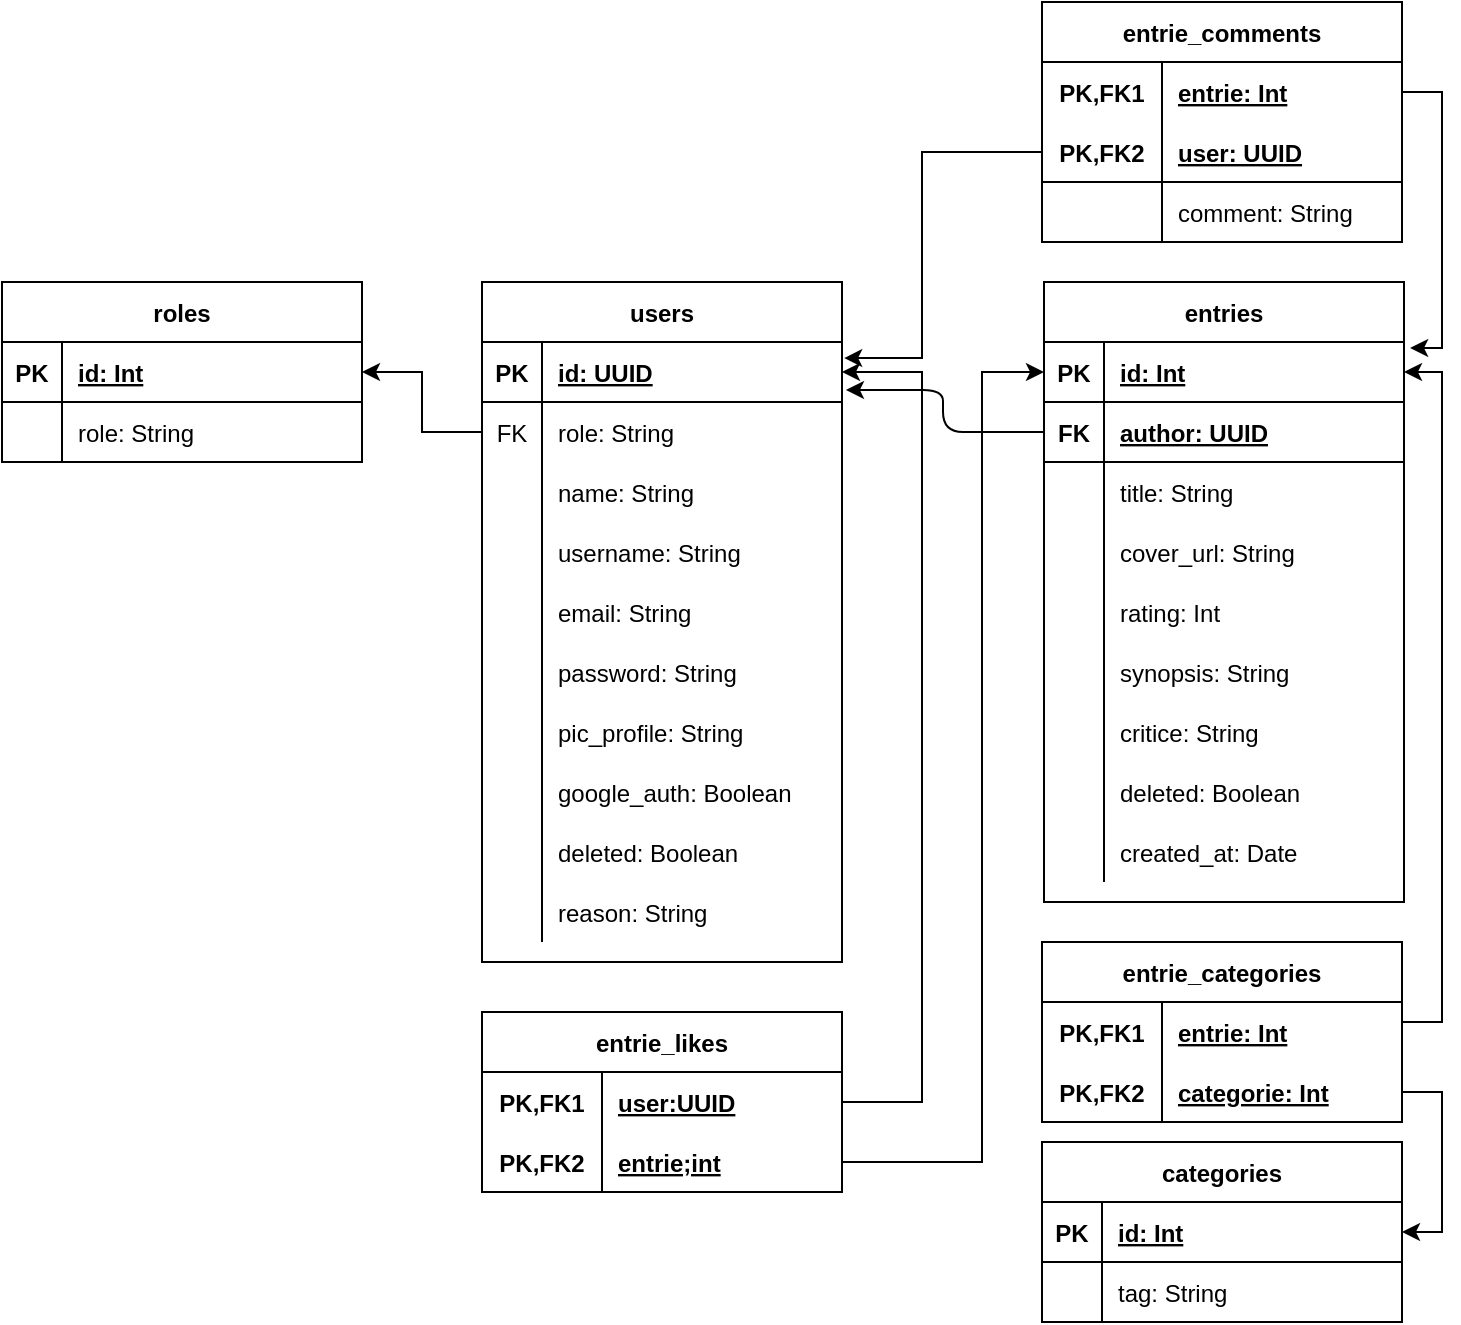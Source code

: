 <mxfile version="20.5.1" type="device"><diagram id="D3t43k543Is-8oT9SE2o" name="Página-1"><mxGraphModel dx="1422" dy="753" grid="1" gridSize="10" guides="1" tooltips="1" connect="1" arrows="1" fold="1" page="1" pageScale="1" pageWidth="827" pageHeight="1169" math="0" shadow="0"><root><mxCell id="0"/><mxCell id="1" parent="0"/><mxCell id="zgAYRXnUGAjNjBs1RFX--41" value="users" style="shape=table;startSize=30;container=1;collapsible=1;childLayout=tableLayout;fixedRows=1;rowLines=0;fontStyle=1;align=center;resizeLast=1;" parent="1" vertex="1"><mxGeometry x="240" y="220" width="180" height="340" as="geometry"><mxRectangle x="40" y="40" width="70" height="30" as="alternateBounds"/></mxGeometry></mxCell><mxCell id="zgAYRXnUGAjNjBs1RFX--42" value="" style="shape=tableRow;horizontal=0;startSize=0;swimlaneHead=0;swimlaneBody=0;fillColor=none;collapsible=0;dropTarget=0;points=[[0,0.5],[1,0.5]];portConstraint=eastwest;top=0;left=0;right=0;bottom=1;" parent="zgAYRXnUGAjNjBs1RFX--41" vertex="1"><mxGeometry y="30" width="180" height="30" as="geometry"/></mxCell><mxCell id="zgAYRXnUGAjNjBs1RFX--43" value="PK" style="shape=partialRectangle;connectable=0;fillColor=none;top=0;left=0;bottom=0;right=0;fontStyle=1;overflow=hidden;" parent="zgAYRXnUGAjNjBs1RFX--42" vertex="1"><mxGeometry width="30" height="30" as="geometry"><mxRectangle width="30" height="30" as="alternateBounds"/></mxGeometry></mxCell><mxCell id="zgAYRXnUGAjNjBs1RFX--44" value="id: UUID" style="shape=partialRectangle;connectable=0;fillColor=none;top=0;left=0;bottom=0;right=0;align=left;spacingLeft=6;fontStyle=5;overflow=hidden;" parent="zgAYRXnUGAjNjBs1RFX--42" vertex="1"><mxGeometry x="30" width="150" height="30" as="geometry"><mxRectangle width="150" height="30" as="alternateBounds"/></mxGeometry></mxCell><mxCell id="zgAYRXnUGAjNjBs1RFX--141" value="" style="shape=tableRow;horizontal=0;startSize=0;swimlaneHead=0;swimlaneBody=0;fillColor=none;collapsible=0;dropTarget=0;points=[[0,0.5],[1,0.5]];portConstraint=eastwest;top=0;left=0;right=0;bottom=0;" parent="zgAYRXnUGAjNjBs1RFX--41" vertex="1"><mxGeometry y="60" width="180" height="30" as="geometry"/></mxCell><mxCell id="zgAYRXnUGAjNjBs1RFX--142" value="FK" style="shape=partialRectangle;connectable=0;fillColor=none;top=0;left=0;bottom=0;right=0;fontStyle=0;overflow=hidden;" parent="zgAYRXnUGAjNjBs1RFX--141" vertex="1"><mxGeometry width="30" height="30" as="geometry"><mxRectangle width="30" height="30" as="alternateBounds"/></mxGeometry></mxCell><mxCell id="zgAYRXnUGAjNjBs1RFX--143" value="role: String" style="shape=partialRectangle;connectable=0;fillColor=none;top=0;left=0;bottom=0;right=0;align=left;spacingLeft=6;fontStyle=0;overflow=hidden;" parent="zgAYRXnUGAjNjBs1RFX--141" vertex="1"><mxGeometry x="30" width="150" height="30" as="geometry"><mxRectangle width="150" height="30" as="alternateBounds"/></mxGeometry></mxCell><mxCell id="zgAYRXnUGAjNjBs1RFX--45" value="" style="shape=tableRow;horizontal=0;startSize=0;swimlaneHead=0;swimlaneBody=0;fillColor=none;collapsible=0;dropTarget=0;points=[[0,0.5],[1,0.5]];portConstraint=eastwest;top=0;left=0;right=0;bottom=0;" parent="zgAYRXnUGAjNjBs1RFX--41" vertex="1"><mxGeometry y="90" width="180" height="30" as="geometry"/></mxCell><mxCell id="zgAYRXnUGAjNjBs1RFX--46" value="" style="shape=partialRectangle;connectable=0;fillColor=none;top=0;left=0;bottom=0;right=0;editable=1;overflow=hidden;" parent="zgAYRXnUGAjNjBs1RFX--45" vertex="1"><mxGeometry width="30" height="30" as="geometry"><mxRectangle width="30" height="30" as="alternateBounds"/></mxGeometry></mxCell><mxCell id="zgAYRXnUGAjNjBs1RFX--47" value="name: String" style="shape=partialRectangle;connectable=0;fillColor=none;top=0;left=0;bottom=0;right=0;align=left;spacingLeft=6;overflow=hidden;" parent="zgAYRXnUGAjNjBs1RFX--45" vertex="1"><mxGeometry x="30" width="150" height="30" as="geometry"><mxRectangle width="150" height="30" as="alternateBounds"/></mxGeometry></mxCell><mxCell id="zgAYRXnUGAjNjBs1RFX--62" value="" style="shape=tableRow;horizontal=0;startSize=0;swimlaneHead=0;swimlaneBody=0;fillColor=none;collapsible=0;dropTarget=0;points=[[0,0.5],[1,0.5]];portConstraint=eastwest;top=0;left=0;right=0;bottom=0;" parent="zgAYRXnUGAjNjBs1RFX--41" vertex="1"><mxGeometry y="120" width="180" height="30" as="geometry"/></mxCell><mxCell id="zgAYRXnUGAjNjBs1RFX--63" value="" style="shape=partialRectangle;connectable=0;fillColor=none;top=0;left=0;bottom=0;right=0;editable=1;overflow=hidden;" parent="zgAYRXnUGAjNjBs1RFX--62" vertex="1"><mxGeometry width="30" height="30" as="geometry"><mxRectangle width="30" height="30" as="alternateBounds"/></mxGeometry></mxCell><mxCell id="zgAYRXnUGAjNjBs1RFX--64" value="username: String" style="shape=partialRectangle;connectable=0;fillColor=none;top=0;left=0;bottom=0;right=0;align=left;spacingLeft=6;overflow=hidden;" parent="zgAYRXnUGAjNjBs1RFX--62" vertex="1"><mxGeometry x="30" width="150" height="30" as="geometry"><mxRectangle width="150" height="30" as="alternateBounds"/></mxGeometry></mxCell><mxCell id="zgAYRXnUGAjNjBs1RFX--48" value="" style="shape=tableRow;horizontal=0;startSize=0;swimlaneHead=0;swimlaneBody=0;fillColor=none;collapsible=0;dropTarget=0;points=[[0,0.5],[1,0.5]];portConstraint=eastwest;top=0;left=0;right=0;bottom=0;" parent="zgAYRXnUGAjNjBs1RFX--41" vertex="1"><mxGeometry y="150" width="180" height="30" as="geometry"/></mxCell><mxCell id="zgAYRXnUGAjNjBs1RFX--49" value="" style="shape=partialRectangle;connectable=0;fillColor=none;top=0;left=0;bottom=0;right=0;editable=1;overflow=hidden;" parent="zgAYRXnUGAjNjBs1RFX--48" vertex="1"><mxGeometry width="30" height="30" as="geometry"><mxRectangle width="30" height="30" as="alternateBounds"/></mxGeometry></mxCell><mxCell id="zgAYRXnUGAjNjBs1RFX--50" value="email: String" style="shape=partialRectangle;connectable=0;fillColor=none;top=0;left=0;bottom=0;right=0;align=left;spacingLeft=6;overflow=hidden;" parent="zgAYRXnUGAjNjBs1RFX--48" vertex="1"><mxGeometry x="30" width="150" height="30" as="geometry"><mxRectangle width="150" height="30" as="alternateBounds"/></mxGeometry></mxCell><mxCell id="zgAYRXnUGAjNjBs1RFX--51" value="" style="shape=tableRow;horizontal=0;startSize=0;swimlaneHead=0;swimlaneBody=0;fillColor=none;collapsible=0;dropTarget=0;points=[[0,0.5],[1,0.5]];portConstraint=eastwest;top=0;left=0;right=0;bottom=0;" parent="zgAYRXnUGAjNjBs1RFX--41" vertex="1"><mxGeometry y="180" width="180" height="30" as="geometry"/></mxCell><mxCell id="zgAYRXnUGAjNjBs1RFX--52" value="" style="shape=partialRectangle;connectable=0;fillColor=none;top=0;left=0;bottom=0;right=0;editable=1;overflow=hidden;" parent="zgAYRXnUGAjNjBs1RFX--51" vertex="1"><mxGeometry width="30" height="30" as="geometry"><mxRectangle width="30" height="30" as="alternateBounds"/></mxGeometry></mxCell><mxCell id="zgAYRXnUGAjNjBs1RFX--53" value="password: String" style="shape=partialRectangle;connectable=0;fillColor=none;top=0;left=0;bottom=0;right=0;align=left;spacingLeft=6;overflow=hidden;" parent="zgAYRXnUGAjNjBs1RFX--51" vertex="1"><mxGeometry x="30" width="150" height="30" as="geometry"><mxRectangle width="150" height="30" as="alternateBounds"/></mxGeometry></mxCell><mxCell id="zgAYRXnUGAjNjBs1RFX--152" value="" style="shape=tableRow;horizontal=0;startSize=0;swimlaneHead=0;swimlaneBody=0;fillColor=none;collapsible=0;dropTarget=0;points=[[0,0.5],[1,0.5]];portConstraint=eastwest;top=0;left=0;right=0;bottom=0;" parent="zgAYRXnUGAjNjBs1RFX--41" vertex="1"><mxGeometry y="210" width="180" height="30" as="geometry"/></mxCell><mxCell id="zgAYRXnUGAjNjBs1RFX--153" value="" style="shape=partialRectangle;connectable=0;fillColor=none;top=0;left=0;bottom=0;right=0;editable=1;overflow=hidden;" parent="zgAYRXnUGAjNjBs1RFX--152" vertex="1"><mxGeometry width="30" height="30" as="geometry"><mxRectangle width="30" height="30" as="alternateBounds"/></mxGeometry></mxCell><mxCell id="zgAYRXnUGAjNjBs1RFX--154" value="pic_profile: String" style="shape=partialRectangle;connectable=0;fillColor=none;top=0;left=0;bottom=0;right=0;align=left;spacingLeft=6;overflow=hidden;" parent="zgAYRXnUGAjNjBs1RFX--152" vertex="1"><mxGeometry x="30" width="150" height="30" as="geometry"><mxRectangle width="150" height="30" as="alternateBounds"/></mxGeometry></mxCell><mxCell id="zgAYRXnUGAjNjBs1RFX--55" value="" style="shape=tableRow;horizontal=0;startSize=0;swimlaneHead=0;swimlaneBody=0;fillColor=none;collapsible=0;dropTarget=0;points=[[0,0.5],[1,0.5]];portConstraint=eastwest;top=0;left=0;right=0;bottom=0;" parent="zgAYRXnUGAjNjBs1RFX--41" vertex="1"><mxGeometry y="240" width="180" height="30" as="geometry"/></mxCell><mxCell id="zgAYRXnUGAjNjBs1RFX--56" value="" style="shape=partialRectangle;connectable=0;fillColor=none;top=0;left=0;bottom=0;right=0;editable=1;overflow=hidden;" parent="zgAYRXnUGAjNjBs1RFX--55" vertex="1"><mxGeometry width="30" height="30" as="geometry"><mxRectangle width="30" height="30" as="alternateBounds"/></mxGeometry></mxCell><mxCell id="zgAYRXnUGAjNjBs1RFX--57" value="google_auth: Boolean" style="shape=partialRectangle;connectable=0;fillColor=none;top=0;left=0;bottom=0;right=0;align=left;spacingLeft=6;overflow=hidden;" parent="zgAYRXnUGAjNjBs1RFX--55" vertex="1"><mxGeometry x="30" width="150" height="30" as="geometry"><mxRectangle width="150" height="30" as="alternateBounds"/></mxGeometry></mxCell><mxCell id="zgAYRXnUGAjNjBs1RFX--65" value="" style="shape=tableRow;horizontal=0;startSize=0;swimlaneHead=0;swimlaneBody=0;fillColor=none;collapsible=0;dropTarget=0;points=[[0,0.5],[1,0.5]];portConstraint=eastwest;top=0;left=0;right=0;bottom=0;" parent="zgAYRXnUGAjNjBs1RFX--41" vertex="1"><mxGeometry y="270" width="180" height="30" as="geometry"/></mxCell><mxCell id="zgAYRXnUGAjNjBs1RFX--66" value="" style="shape=partialRectangle;connectable=0;fillColor=none;top=0;left=0;bottom=0;right=0;editable=1;overflow=hidden;" parent="zgAYRXnUGAjNjBs1RFX--65" vertex="1"><mxGeometry width="30" height="30" as="geometry"><mxRectangle width="30" height="30" as="alternateBounds"/></mxGeometry></mxCell><mxCell id="zgAYRXnUGAjNjBs1RFX--67" value="deleted: Boolean" style="shape=partialRectangle;connectable=0;fillColor=none;top=0;left=0;bottom=0;right=0;align=left;spacingLeft=6;overflow=hidden;" parent="zgAYRXnUGAjNjBs1RFX--65" vertex="1"><mxGeometry x="30" width="150" height="30" as="geometry"><mxRectangle width="150" height="30" as="alternateBounds"/></mxGeometry></mxCell><mxCell id="dzVSEWjLz3jbLNus44-A-49" value="" style="shape=tableRow;horizontal=0;startSize=0;swimlaneHead=0;swimlaneBody=0;fillColor=none;collapsible=0;dropTarget=0;points=[[0,0.5],[1,0.5]];portConstraint=eastwest;top=0;left=0;right=0;bottom=0;" vertex="1" parent="zgAYRXnUGAjNjBs1RFX--41"><mxGeometry y="300" width="180" height="30" as="geometry"/></mxCell><mxCell id="dzVSEWjLz3jbLNus44-A-50" value="" style="shape=partialRectangle;connectable=0;fillColor=none;top=0;left=0;bottom=0;right=0;editable=1;overflow=hidden;" vertex="1" parent="dzVSEWjLz3jbLNus44-A-49"><mxGeometry width="30" height="30" as="geometry"><mxRectangle width="30" height="30" as="alternateBounds"/></mxGeometry></mxCell><mxCell id="dzVSEWjLz3jbLNus44-A-51" value="reason: String" style="shape=partialRectangle;connectable=0;fillColor=none;top=0;left=0;bottom=0;right=0;align=left;spacingLeft=6;overflow=hidden;" vertex="1" parent="dzVSEWjLz3jbLNus44-A-49"><mxGeometry x="30" width="150" height="30" as="geometry"><mxRectangle width="150" height="30" as="alternateBounds"/></mxGeometry></mxCell><mxCell id="zgAYRXnUGAjNjBs1RFX--68" value="categories" style="shape=table;startSize=30;container=1;collapsible=1;childLayout=tableLayout;fixedRows=1;rowLines=0;fontStyle=1;align=center;resizeLast=1;" parent="1" vertex="1"><mxGeometry x="520" y="650" width="180" height="90" as="geometry"><mxRectangle x="40" y="40" width="70" height="30" as="alternateBounds"/></mxGeometry></mxCell><mxCell id="zgAYRXnUGAjNjBs1RFX--69" value="" style="shape=tableRow;horizontal=0;startSize=0;swimlaneHead=0;swimlaneBody=0;fillColor=none;collapsible=0;dropTarget=0;points=[[0,0.5],[1,0.5]];portConstraint=eastwest;top=0;left=0;right=0;bottom=1;" parent="zgAYRXnUGAjNjBs1RFX--68" vertex="1"><mxGeometry y="30" width="180" height="30" as="geometry"/></mxCell><mxCell id="zgAYRXnUGAjNjBs1RFX--70" value="PK" style="shape=partialRectangle;connectable=0;fillColor=none;top=0;left=0;bottom=0;right=0;fontStyle=1;overflow=hidden;" parent="zgAYRXnUGAjNjBs1RFX--69" vertex="1"><mxGeometry width="30" height="30" as="geometry"><mxRectangle width="30" height="30" as="alternateBounds"/></mxGeometry></mxCell><mxCell id="zgAYRXnUGAjNjBs1RFX--71" value="id: Int" style="shape=partialRectangle;connectable=0;fillColor=none;top=0;left=0;bottom=0;right=0;align=left;spacingLeft=6;fontStyle=5;overflow=hidden;" parent="zgAYRXnUGAjNjBs1RFX--69" vertex="1"><mxGeometry x="30" width="150" height="30" as="geometry"><mxRectangle width="150" height="30" as="alternateBounds"/></mxGeometry></mxCell><mxCell id="zgAYRXnUGAjNjBs1RFX--72" value="" style="shape=tableRow;horizontal=0;startSize=0;swimlaneHead=0;swimlaneBody=0;fillColor=none;collapsible=0;dropTarget=0;points=[[0,0.5],[1,0.5]];portConstraint=eastwest;top=0;left=0;right=0;bottom=0;" parent="zgAYRXnUGAjNjBs1RFX--68" vertex="1"><mxGeometry y="60" width="180" height="30" as="geometry"/></mxCell><mxCell id="zgAYRXnUGAjNjBs1RFX--73" value="" style="shape=partialRectangle;connectable=0;fillColor=none;top=0;left=0;bottom=0;right=0;editable=1;overflow=hidden;" parent="zgAYRXnUGAjNjBs1RFX--72" vertex="1"><mxGeometry width="30" height="30" as="geometry"><mxRectangle width="30" height="30" as="alternateBounds"/></mxGeometry></mxCell><mxCell id="zgAYRXnUGAjNjBs1RFX--74" value="tag: String" style="shape=partialRectangle;connectable=0;fillColor=none;top=0;left=0;bottom=0;right=0;align=left;spacingLeft=6;overflow=hidden;" parent="zgAYRXnUGAjNjBs1RFX--72" vertex="1"><mxGeometry x="30" width="150" height="30" as="geometry"><mxRectangle width="150" height="30" as="alternateBounds"/></mxGeometry></mxCell><mxCell id="zgAYRXnUGAjNjBs1RFX--93" value="roles" style="shape=table;startSize=30;container=1;collapsible=1;childLayout=tableLayout;fixedRows=1;rowLines=0;fontStyle=1;align=center;resizeLast=1;" parent="1" vertex="1"><mxGeometry y="220" width="180" height="90" as="geometry"><mxRectangle x="40" y="40" width="70" height="30" as="alternateBounds"/></mxGeometry></mxCell><mxCell id="zgAYRXnUGAjNjBs1RFX--94" value="" style="shape=tableRow;horizontal=0;startSize=0;swimlaneHead=0;swimlaneBody=0;fillColor=none;collapsible=0;dropTarget=0;points=[[0,0.5],[1,0.5]];portConstraint=eastwest;top=0;left=0;right=0;bottom=1;" parent="zgAYRXnUGAjNjBs1RFX--93" vertex="1"><mxGeometry y="30" width="180" height="30" as="geometry"/></mxCell><mxCell id="zgAYRXnUGAjNjBs1RFX--95" value="PK" style="shape=partialRectangle;connectable=0;fillColor=none;top=0;left=0;bottom=0;right=0;fontStyle=1;overflow=hidden;" parent="zgAYRXnUGAjNjBs1RFX--94" vertex="1"><mxGeometry width="30" height="30" as="geometry"><mxRectangle width="30" height="30" as="alternateBounds"/></mxGeometry></mxCell><mxCell id="zgAYRXnUGAjNjBs1RFX--96" value="id: Int" style="shape=partialRectangle;connectable=0;fillColor=none;top=0;left=0;bottom=0;right=0;align=left;spacingLeft=6;fontStyle=5;overflow=hidden;" parent="zgAYRXnUGAjNjBs1RFX--94" vertex="1"><mxGeometry x="30" width="150" height="30" as="geometry"><mxRectangle width="150" height="30" as="alternateBounds"/></mxGeometry></mxCell><mxCell id="zgAYRXnUGAjNjBs1RFX--97" value="" style="shape=tableRow;horizontal=0;startSize=0;swimlaneHead=0;swimlaneBody=0;fillColor=none;collapsible=0;dropTarget=0;points=[[0,0.5],[1,0.5]];portConstraint=eastwest;top=0;left=0;right=0;bottom=0;" parent="zgAYRXnUGAjNjBs1RFX--93" vertex="1"><mxGeometry y="60" width="180" height="30" as="geometry"/></mxCell><mxCell id="zgAYRXnUGAjNjBs1RFX--98" value="" style="shape=partialRectangle;connectable=0;fillColor=none;top=0;left=0;bottom=0;right=0;editable=1;overflow=hidden;" parent="zgAYRXnUGAjNjBs1RFX--97" vertex="1"><mxGeometry width="30" height="30" as="geometry"><mxRectangle width="30" height="30" as="alternateBounds"/></mxGeometry></mxCell><mxCell id="zgAYRXnUGAjNjBs1RFX--99" value="role: String" style="shape=partialRectangle;connectable=0;fillColor=none;top=0;left=0;bottom=0;right=0;align=left;spacingLeft=6;overflow=hidden;" parent="zgAYRXnUGAjNjBs1RFX--97" vertex="1"><mxGeometry x="30" width="150" height="30" as="geometry"><mxRectangle width="150" height="30" as="alternateBounds"/></mxGeometry></mxCell><mxCell id="zgAYRXnUGAjNjBs1RFX--100" value="entries" style="shape=table;startSize=30;container=1;collapsible=1;childLayout=tableLayout;fixedRows=1;rowLines=0;fontStyle=1;align=center;resizeLast=1;" parent="1" vertex="1"><mxGeometry x="521" y="220" width="180" height="310" as="geometry"><mxRectangle x="40" y="40" width="70" height="30" as="alternateBounds"/></mxGeometry></mxCell><mxCell id="zgAYRXnUGAjNjBs1RFX--101" value="" style="shape=tableRow;horizontal=0;startSize=0;swimlaneHead=0;swimlaneBody=0;fillColor=none;collapsible=0;dropTarget=0;points=[[0,0.5],[1,0.5]];portConstraint=eastwest;top=0;left=0;right=0;bottom=1;" parent="zgAYRXnUGAjNjBs1RFX--100" vertex="1"><mxGeometry y="30" width="180" height="30" as="geometry"/></mxCell><mxCell id="zgAYRXnUGAjNjBs1RFX--102" value="PK" style="shape=partialRectangle;connectable=0;fillColor=none;top=0;left=0;bottom=0;right=0;fontStyle=1;overflow=hidden;" parent="zgAYRXnUGAjNjBs1RFX--101" vertex="1"><mxGeometry width="30" height="30" as="geometry"><mxRectangle width="30" height="30" as="alternateBounds"/></mxGeometry></mxCell><mxCell id="zgAYRXnUGAjNjBs1RFX--103" value="id: Int" style="shape=partialRectangle;connectable=0;fillColor=none;top=0;left=0;bottom=0;right=0;align=left;spacingLeft=6;fontStyle=5;overflow=hidden;" parent="zgAYRXnUGAjNjBs1RFX--101" vertex="1"><mxGeometry x="30" width="150" height="30" as="geometry"><mxRectangle width="150" height="30" as="alternateBounds"/></mxGeometry></mxCell><mxCell id="zgAYRXnUGAjNjBs1RFX--138" value="" style="shape=tableRow;horizontal=0;startSize=0;swimlaneHead=0;swimlaneBody=0;fillColor=none;collapsible=0;dropTarget=0;points=[[0,0.5],[1,0.5]];portConstraint=eastwest;top=0;left=0;right=0;bottom=1;" parent="zgAYRXnUGAjNjBs1RFX--100" vertex="1"><mxGeometry y="60" width="180" height="30" as="geometry"/></mxCell><mxCell id="zgAYRXnUGAjNjBs1RFX--139" value="FK" style="shape=partialRectangle;connectable=0;fillColor=none;top=0;left=0;bottom=0;right=0;fontStyle=1;overflow=hidden;" parent="zgAYRXnUGAjNjBs1RFX--138" vertex="1"><mxGeometry width="30" height="30" as="geometry"><mxRectangle width="30" height="30" as="alternateBounds"/></mxGeometry></mxCell><mxCell id="zgAYRXnUGAjNjBs1RFX--140" value="author: UUID" style="shape=partialRectangle;connectable=0;fillColor=none;top=0;left=0;bottom=0;right=0;align=left;spacingLeft=6;fontStyle=5;overflow=hidden;" parent="zgAYRXnUGAjNjBs1RFX--138" vertex="1"><mxGeometry x="30" width="150" height="30" as="geometry"><mxRectangle width="150" height="30" as="alternateBounds"/></mxGeometry></mxCell><mxCell id="zgAYRXnUGAjNjBs1RFX--104" value="" style="shape=tableRow;horizontal=0;startSize=0;swimlaneHead=0;swimlaneBody=0;fillColor=none;collapsible=0;dropTarget=0;points=[[0,0.5],[1,0.5]];portConstraint=eastwest;top=0;left=0;right=0;bottom=0;" parent="zgAYRXnUGAjNjBs1RFX--100" vertex="1"><mxGeometry y="90" width="180" height="30" as="geometry"/></mxCell><mxCell id="zgAYRXnUGAjNjBs1RFX--105" value="" style="shape=partialRectangle;connectable=0;fillColor=none;top=0;left=0;bottom=0;right=0;editable=1;overflow=hidden;" parent="zgAYRXnUGAjNjBs1RFX--104" vertex="1"><mxGeometry width="30" height="30" as="geometry"><mxRectangle width="30" height="30" as="alternateBounds"/></mxGeometry></mxCell><mxCell id="zgAYRXnUGAjNjBs1RFX--106" value="title: String" style="shape=partialRectangle;connectable=0;fillColor=none;top=0;left=0;bottom=0;right=0;align=left;spacingLeft=6;overflow=hidden;" parent="zgAYRXnUGAjNjBs1RFX--104" vertex="1"><mxGeometry x="30" width="150" height="30" as="geometry"><mxRectangle width="150" height="30" as="alternateBounds"/></mxGeometry></mxCell><mxCell id="zgAYRXnUGAjNjBs1RFX--107" value="" style="shape=tableRow;horizontal=0;startSize=0;swimlaneHead=0;swimlaneBody=0;fillColor=none;collapsible=0;dropTarget=0;points=[[0,0.5],[1,0.5]];portConstraint=eastwest;top=0;left=0;right=0;bottom=0;" parent="zgAYRXnUGAjNjBs1RFX--100" vertex="1"><mxGeometry y="120" width="180" height="30" as="geometry"/></mxCell><mxCell id="zgAYRXnUGAjNjBs1RFX--108" value="" style="shape=partialRectangle;connectable=0;fillColor=none;top=0;left=0;bottom=0;right=0;editable=1;overflow=hidden;" parent="zgAYRXnUGAjNjBs1RFX--107" vertex="1"><mxGeometry width="30" height="30" as="geometry"><mxRectangle width="30" height="30" as="alternateBounds"/></mxGeometry></mxCell><mxCell id="zgAYRXnUGAjNjBs1RFX--109" value="cover_url: String" style="shape=partialRectangle;connectable=0;fillColor=none;top=0;left=0;bottom=0;right=0;align=left;spacingLeft=6;overflow=hidden;" parent="zgAYRXnUGAjNjBs1RFX--107" vertex="1"><mxGeometry x="30" width="150" height="30" as="geometry"><mxRectangle width="150" height="30" as="alternateBounds"/></mxGeometry></mxCell><mxCell id="zgAYRXnUGAjNjBs1RFX--110" value="" style="shape=tableRow;horizontal=0;startSize=0;swimlaneHead=0;swimlaneBody=0;fillColor=none;collapsible=0;dropTarget=0;points=[[0,0.5],[1,0.5]];portConstraint=eastwest;top=0;left=0;right=0;bottom=0;" parent="zgAYRXnUGAjNjBs1RFX--100" vertex="1"><mxGeometry y="150" width="180" height="30" as="geometry"/></mxCell><mxCell id="zgAYRXnUGAjNjBs1RFX--111" value="" style="shape=partialRectangle;connectable=0;fillColor=none;top=0;left=0;bottom=0;right=0;editable=1;overflow=hidden;" parent="zgAYRXnUGAjNjBs1RFX--110" vertex="1"><mxGeometry width="30" height="30" as="geometry"><mxRectangle width="30" height="30" as="alternateBounds"/></mxGeometry></mxCell><mxCell id="zgAYRXnUGAjNjBs1RFX--112" value="rating: Int" style="shape=partialRectangle;connectable=0;fillColor=none;top=0;left=0;bottom=0;right=0;align=left;spacingLeft=6;overflow=hidden;" parent="zgAYRXnUGAjNjBs1RFX--110" vertex="1"><mxGeometry x="30" width="150" height="30" as="geometry"><mxRectangle width="150" height="30" as="alternateBounds"/></mxGeometry></mxCell><mxCell id="zgAYRXnUGAjNjBs1RFX--113" value="" style="shape=tableRow;horizontal=0;startSize=0;swimlaneHead=0;swimlaneBody=0;fillColor=none;collapsible=0;dropTarget=0;points=[[0,0.5],[1,0.5]];portConstraint=eastwest;top=0;left=0;right=0;bottom=0;" parent="zgAYRXnUGAjNjBs1RFX--100" vertex="1"><mxGeometry y="180" width="180" height="30" as="geometry"/></mxCell><mxCell id="zgAYRXnUGAjNjBs1RFX--114" value="" style="shape=partialRectangle;connectable=0;fillColor=none;top=0;left=0;bottom=0;right=0;editable=1;overflow=hidden;" parent="zgAYRXnUGAjNjBs1RFX--113" vertex="1"><mxGeometry width="30" height="30" as="geometry"><mxRectangle width="30" height="30" as="alternateBounds"/></mxGeometry></mxCell><mxCell id="zgAYRXnUGAjNjBs1RFX--115" value="synopsis: String" style="shape=partialRectangle;connectable=0;fillColor=none;top=0;left=0;bottom=0;right=0;align=left;spacingLeft=6;overflow=hidden;" parent="zgAYRXnUGAjNjBs1RFX--113" vertex="1"><mxGeometry x="30" width="150" height="30" as="geometry"><mxRectangle width="150" height="30" as="alternateBounds"/></mxGeometry></mxCell><mxCell id="zgAYRXnUGAjNjBs1RFX--116" value="" style="shape=tableRow;horizontal=0;startSize=0;swimlaneHead=0;swimlaneBody=0;fillColor=none;collapsible=0;dropTarget=0;points=[[0,0.5],[1,0.5]];portConstraint=eastwest;top=0;left=0;right=0;bottom=0;" parent="zgAYRXnUGAjNjBs1RFX--100" vertex="1"><mxGeometry y="210" width="180" height="30" as="geometry"/></mxCell><mxCell id="zgAYRXnUGAjNjBs1RFX--117" value="" style="shape=partialRectangle;connectable=0;fillColor=none;top=0;left=0;bottom=0;right=0;editable=1;overflow=hidden;" parent="zgAYRXnUGAjNjBs1RFX--116" vertex="1"><mxGeometry width="30" height="30" as="geometry"><mxRectangle width="30" height="30" as="alternateBounds"/></mxGeometry></mxCell><mxCell id="zgAYRXnUGAjNjBs1RFX--118" value="critice: String" style="shape=partialRectangle;connectable=0;fillColor=none;top=0;left=0;bottom=0;right=0;align=left;spacingLeft=6;overflow=hidden;" parent="zgAYRXnUGAjNjBs1RFX--116" vertex="1"><mxGeometry x="30" width="150" height="30" as="geometry"><mxRectangle width="150" height="30" as="alternateBounds"/></mxGeometry></mxCell><mxCell id="zgAYRXnUGAjNjBs1RFX--122" value="" style="shape=tableRow;horizontal=0;startSize=0;swimlaneHead=0;swimlaneBody=0;fillColor=none;collapsible=0;dropTarget=0;points=[[0,0.5],[1,0.5]];portConstraint=eastwest;top=0;left=0;right=0;bottom=0;" parent="zgAYRXnUGAjNjBs1RFX--100" vertex="1"><mxGeometry y="240" width="180" height="30" as="geometry"/></mxCell><mxCell id="zgAYRXnUGAjNjBs1RFX--123" value="" style="shape=partialRectangle;connectable=0;fillColor=none;top=0;left=0;bottom=0;right=0;editable=1;overflow=hidden;" parent="zgAYRXnUGAjNjBs1RFX--122" vertex="1"><mxGeometry width="30" height="30" as="geometry"><mxRectangle width="30" height="30" as="alternateBounds"/></mxGeometry></mxCell><mxCell id="zgAYRXnUGAjNjBs1RFX--124" value="deleted: Boolean" style="shape=partialRectangle;connectable=0;fillColor=none;top=0;left=0;bottom=0;right=0;align=left;spacingLeft=6;overflow=hidden;" parent="zgAYRXnUGAjNjBs1RFX--122" vertex="1"><mxGeometry x="30" width="150" height="30" as="geometry"><mxRectangle width="150" height="30" as="alternateBounds"/></mxGeometry></mxCell><mxCell id="dzVSEWjLz3jbLNus44-A-18" value="" style="shape=tableRow;horizontal=0;startSize=0;swimlaneHead=0;swimlaneBody=0;fillColor=none;collapsible=0;dropTarget=0;points=[[0,0.5],[1,0.5]];portConstraint=eastwest;top=0;left=0;right=0;bottom=0;" vertex="1" parent="zgAYRXnUGAjNjBs1RFX--100"><mxGeometry y="270" width="180" height="30" as="geometry"/></mxCell><mxCell id="dzVSEWjLz3jbLNus44-A-19" value="" style="shape=partialRectangle;connectable=0;fillColor=none;top=0;left=0;bottom=0;right=0;editable=1;overflow=hidden;" vertex="1" parent="dzVSEWjLz3jbLNus44-A-18"><mxGeometry width="30" height="30" as="geometry"><mxRectangle width="30" height="30" as="alternateBounds"/></mxGeometry></mxCell><mxCell id="dzVSEWjLz3jbLNus44-A-20" value="created_at: Date" style="shape=partialRectangle;connectable=0;fillColor=none;top=0;left=0;bottom=0;right=0;align=left;spacingLeft=6;overflow=hidden;" vertex="1" parent="dzVSEWjLz3jbLNus44-A-18"><mxGeometry x="30" width="150" height="30" as="geometry"><mxRectangle width="150" height="30" as="alternateBounds"/></mxGeometry></mxCell><mxCell id="zgAYRXnUGAjNjBs1RFX--125" value="entrie_categories" style="shape=table;startSize=30;container=1;collapsible=1;childLayout=tableLayout;fixedRows=1;rowLines=0;fontStyle=1;align=center;resizeLast=1;" parent="1" vertex="1"><mxGeometry x="520" y="550" width="180" height="90" as="geometry"/></mxCell><mxCell id="zgAYRXnUGAjNjBs1RFX--126" value="" style="shape=tableRow;horizontal=0;startSize=0;swimlaneHead=0;swimlaneBody=0;fillColor=none;collapsible=0;dropTarget=0;points=[[0,0.5],[1,0.5]];portConstraint=eastwest;top=0;left=0;right=0;bottom=0;" parent="zgAYRXnUGAjNjBs1RFX--125" vertex="1"><mxGeometry y="30" width="180" height="30" as="geometry"/></mxCell><mxCell id="zgAYRXnUGAjNjBs1RFX--127" value="PK,FK1" style="shape=partialRectangle;connectable=0;fillColor=none;top=0;left=0;bottom=0;right=0;fontStyle=1;overflow=hidden;" parent="zgAYRXnUGAjNjBs1RFX--126" vertex="1"><mxGeometry width="60" height="30" as="geometry"><mxRectangle width="60" height="30" as="alternateBounds"/></mxGeometry></mxCell><mxCell id="zgAYRXnUGAjNjBs1RFX--128" value="entrie: Int" style="shape=partialRectangle;connectable=0;fillColor=none;top=0;left=0;bottom=0;right=0;align=left;spacingLeft=6;fontStyle=5;overflow=hidden;" parent="zgAYRXnUGAjNjBs1RFX--126" vertex="1"><mxGeometry x="60" width="120" height="30" as="geometry"><mxRectangle width="120" height="30" as="alternateBounds"/></mxGeometry></mxCell><mxCell id="zgAYRXnUGAjNjBs1RFX--129" value="" style="shape=tableRow;horizontal=0;startSize=0;swimlaneHead=0;swimlaneBody=0;fillColor=none;collapsible=0;dropTarget=0;points=[[0,0.5],[1,0.5]];portConstraint=eastwest;top=0;left=0;right=0;bottom=1;" parent="zgAYRXnUGAjNjBs1RFX--125" vertex="1"><mxGeometry y="60" width="180" height="30" as="geometry"/></mxCell><mxCell id="zgAYRXnUGAjNjBs1RFX--130" value="PK,FK2" style="shape=partialRectangle;connectable=0;fillColor=none;top=0;left=0;bottom=0;right=0;fontStyle=1;overflow=hidden;" parent="zgAYRXnUGAjNjBs1RFX--129" vertex="1"><mxGeometry width="60" height="30" as="geometry"><mxRectangle width="60" height="30" as="alternateBounds"/></mxGeometry></mxCell><mxCell id="zgAYRXnUGAjNjBs1RFX--131" value="categorie: Int" style="shape=partialRectangle;connectable=0;fillColor=none;top=0;left=0;bottom=0;right=0;align=left;spacingLeft=6;fontStyle=5;overflow=hidden;" parent="zgAYRXnUGAjNjBs1RFX--129" vertex="1"><mxGeometry x="60" width="120" height="30" as="geometry"><mxRectangle width="120" height="30" as="alternateBounds"/></mxGeometry></mxCell><mxCell id="zgAYRXnUGAjNjBs1RFX--145" style="edgeStyle=orthogonalEdgeStyle;rounded=0;orthogonalLoop=1;jettySize=auto;html=1;entryX=1;entryY=0.5;entryDx=0;entryDy=0;" parent="1" source="zgAYRXnUGAjNjBs1RFX--141" target="zgAYRXnUGAjNjBs1RFX--94" edge="1"><mxGeometry relative="1" as="geometry"/></mxCell><mxCell id="dzVSEWjLz3jbLNus44-A-1" value="entrie_comments" style="shape=table;startSize=30;container=1;collapsible=1;childLayout=tableLayout;fixedRows=1;rowLines=0;fontStyle=1;align=center;resizeLast=1;" vertex="1" parent="1"><mxGeometry x="520" y="80" width="180" height="120" as="geometry"/></mxCell><mxCell id="dzVSEWjLz3jbLNus44-A-2" value="" style="shape=tableRow;horizontal=0;startSize=0;swimlaneHead=0;swimlaneBody=0;fillColor=none;collapsible=0;dropTarget=0;points=[[0,0.5],[1,0.5]];portConstraint=eastwest;top=0;left=0;right=0;bottom=0;" vertex="1" parent="dzVSEWjLz3jbLNus44-A-1"><mxGeometry y="30" width="180" height="30" as="geometry"/></mxCell><mxCell id="dzVSEWjLz3jbLNus44-A-3" value="PK,FK1" style="shape=partialRectangle;connectable=0;fillColor=none;top=0;left=0;bottom=0;right=0;fontStyle=1;overflow=hidden;" vertex="1" parent="dzVSEWjLz3jbLNus44-A-2"><mxGeometry width="60" height="30" as="geometry"><mxRectangle width="60" height="30" as="alternateBounds"/></mxGeometry></mxCell><mxCell id="dzVSEWjLz3jbLNus44-A-4" value="entrie: Int" style="shape=partialRectangle;connectable=0;fillColor=none;top=0;left=0;bottom=0;right=0;align=left;spacingLeft=6;fontStyle=5;overflow=hidden;" vertex="1" parent="dzVSEWjLz3jbLNus44-A-2"><mxGeometry x="60" width="120" height="30" as="geometry"><mxRectangle width="120" height="30" as="alternateBounds"/></mxGeometry></mxCell><mxCell id="dzVSEWjLz3jbLNus44-A-5" value="" style="shape=tableRow;horizontal=0;startSize=0;swimlaneHead=0;swimlaneBody=0;fillColor=none;collapsible=0;dropTarget=0;points=[[0,0.5],[1,0.5]];portConstraint=eastwest;top=0;left=0;right=0;bottom=1;" vertex="1" parent="dzVSEWjLz3jbLNus44-A-1"><mxGeometry y="60" width="180" height="30" as="geometry"/></mxCell><mxCell id="dzVSEWjLz3jbLNus44-A-6" value="PK,FK2" style="shape=partialRectangle;connectable=0;fillColor=none;top=0;left=0;bottom=0;right=0;fontStyle=1;overflow=hidden;" vertex="1" parent="dzVSEWjLz3jbLNus44-A-5"><mxGeometry width="60" height="30" as="geometry"><mxRectangle width="60" height="30" as="alternateBounds"/></mxGeometry></mxCell><mxCell id="dzVSEWjLz3jbLNus44-A-7" value="user: UUID" style="shape=partialRectangle;connectable=0;fillColor=none;top=0;left=0;bottom=0;right=0;align=left;spacingLeft=6;fontStyle=5;overflow=hidden;" vertex="1" parent="dzVSEWjLz3jbLNus44-A-5"><mxGeometry x="60" width="120" height="30" as="geometry"><mxRectangle width="120" height="30" as="alternateBounds"/></mxGeometry></mxCell><mxCell id="dzVSEWjLz3jbLNus44-A-8" value="" style="shape=tableRow;horizontal=0;startSize=0;swimlaneHead=0;swimlaneBody=0;fillColor=none;collapsible=0;dropTarget=0;points=[[0,0.5],[1,0.5]];portConstraint=eastwest;top=0;left=0;right=0;bottom=0;" vertex="1" parent="dzVSEWjLz3jbLNus44-A-1"><mxGeometry y="90" width="180" height="30" as="geometry"/></mxCell><mxCell id="dzVSEWjLz3jbLNus44-A-9" value="" style="shape=partialRectangle;connectable=0;fillColor=none;top=0;left=0;bottom=0;right=0;editable=1;overflow=hidden;" vertex="1" parent="dzVSEWjLz3jbLNus44-A-8"><mxGeometry width="60" height="30" as="geometry"><mxRectangle width="60" height="30" as="alternateBounds"/></mxGeometry></mxCell><mxCell id="dzVSEWjLz3jbLNus44-A-10" value="comment: String" style="shape=partialRectangle;connectable=0;fillColor=none;top=0;left=0;bottom=0;right=0;align=left;spacingLeft=6;overflow=hidden;" vertex="1" parent="dzVSEWjLz3jbLNus44-A-8"><mxGeometry x="60" width="120" height="30" as="geometry"><mxRectangle width="120" height="30" as="alternateBounds"/></mxGeometry></mxCell><mxCell id="dzVSEWjLz3jbLNus44-A-24" value="entrie_likes" style="shape=table;startSize=30;container=1;collapsible=1;childLayout=tableLayout;fixedRows=1;rowLines=0;fontStyle=1;align=center;resizeLast=1;" vertex="1" parent="1"><mxGeometry x="240" y="585" width="180" height="90" as="geometry"/></mxCell><mxCell id="dzVSEWjLz3jbLNus44-A-25" value="" style="shape=tableRow;horizontal=0;startSize=0;swimlaneHead=0;swimlaneBody=0;fillColor=none;collapsible=0;dropTarget=0;points=[[0,0.5],[1,0.5]];portConstraint=eastwest;top=0;left=0;right=0;bottom=0;" vertex="1" parent="dzVSEWjLz3jbLNus44-A-24"><mxGeometry y="30" width="180" height="30" as="geometry"/></mxCell><mxCell id="dzVSEWjLz3jbLNus44-A-26" value="PK,FK1" style="shape=partialRectangle;connectable=0;fillColor=none;top=0;left=0;bottom=0;right=0;fontStyle=1;overflow=hidden;" vertex="1" parent="dzVSEWjLz3jbLNus44-A-25"><mxGeometry width="60" height="30" as="geometry"><mxRectangle width="60" height="30" as="alternateBounds"/></mxGeometry></mxCell><mxCell id="dzVSEWjLz3jbLNus44-A-27" value="user:UUID" style="shape=partialRectangle;connectable=0;fillColor=none;top=0;left=0;bottom=0;right=0;align=left;spacingLeft=6;fontStyle=5;overflow=hidden;" vertex="1" parent="dzVSEWjLz3jbLNus44-A-25"><mxGeometry x="60" width="120" height="30" as="geometry"><mxRectangle width="120" height="30" as="alternateBounds"/></mxGeometry></mxCell><mxCell id="dzVSEWjLz3jbLNus44-A-28" value="" style="shape=tableRow;horizontal=0;startSize=0;swimlaneHead=0;swimlaneBody=0;fillColor=none;collapsible=0;dropTarget=0;points=[[0,0.5],[1,0.5]];portConstraint=eastwest;top=0;left=0;right=0;bottom=1;" vertex="1" parent="dzVSEWjLz3jbLNus44-A-24"><mxGeometry y="60" width="180" height="30" as="geometry"/></mxCell><mxCell id="dzVSEWjLz3jbLNus44-A-29" value="PK,FK2" style="shape=partialRectangle;connectable=0;fillColor=none;top=0;left=0;bottom=0;right=0;fontStyle=1;overflow=hidden;" vertex="1" parent="dzVSEWjLz3jbLNus44-A-28"><mxGeometry width="60" height="30" as="geometry"><mxRectangle width="60" height="30" as="alternateBounds"/></mxGeometry></mxCell><mxCell id="dzVSEWjLz3jbLNus44-A-30" value="entrie;int" style="shape=partialRectangle;connectable=0;fillColor=none;top=0;left=0;bottom=0;right=0;align=left;spacingLeft=6;fontStyle=5;overflow=hidden;" vertex="1" parent="dzVSEWjLz3jbLNus44-A-28"><mxGeometry x="60" width="120" height="30" as="geometry"><mxRectangle width="120" height="30" as="alternateBounds"/></mxGeometry></mxCell><mxCell id="dzVSEWjLz3jbLNus44-A-36" style="edgeStyle=orthogonalEdgeStyle;rounded=0;orthogonalLoop=1;jettySize=auto;html=1;exitX=0;exitY=0.5;exitDx=0;exitDy=0;entryX=1.006;entryY=0.267;entryDx=0;entryDy=0;entryPerimeter=0;" edge="1" parent="1" source="dzVSEWjLz3jbLNus44-A-5" target="zgAYRXnUGAjNjBs1RFX--42"><mxGeometry relative="1" as="geometry"><Array as="points"><mxPoint x="460" y="155"/><mxPoint x="460" y="258"/></Array></mxGeometry></mxCell><mxCell id="dzVSEWjLz3jbLNus44-A-37" style="edgeStyle=orthogonalEdgeStyle;rounded=0;orthogonalLoop=1;jettySize=auto;html=1;entryX=1.017;entryY=0.1;entryDx=0;entryDy=0;entryPerimeter=0;" edge="1" parent="1" source="dzVSEWjLz3jbLNus44-A-2" target="zgAYRXnUGAjNjBs1RFX--101"><mxGeometry relative="1" as="geometry"><Array as="points"><mxPoint x="720" y="125"/><mxPoint x="720" y="253"/></Array></mxGeometry></mxCell><mxCell id="dzVSEWjLz3jbLNus44-A-38" style="edgeStyle=orthogonalEdgeStyle;rounded=0;orthogonalLoop=1;jettySize=auto;html=1;entryX=1;entryY=0.5;entryDx=0;entryDy=0;" edge="1" parent="1" source="zgAYRXnUGAjNjBs1RFX--126" target="zgAYRXnUGAjNjBs1RFX--101"><mxGeometry relative="1" as="geometry"><Array as="points"><mxPoint x="720" y="590"/><mxPoint x="720" y="265"/></Array></mxGeometry></mxCell><mxCell id="dzVSEWjLz3jbLNus44-A-40" style="edgeStyle=orthogonalEdgeStyle;rounded=1;orthogonalLoop=1;jettySize=auto;html=1;entryX=1.011;entryY=0.8;entryDx=0;entryDy=0;entryPerimeter=0;" edge="1" parent="1" source="zgAYRXnUGAjNjBs1RFX--138" target="zgAYRXnUGAjNjBs1RFX--42"><mxGeometry relative="1" as="geometry"/></mxCell><mxCell id="dzVSEWjLz3jbLNus44-A-41" style="edgeStyle=orthogonalEdgeStyle;rounded=0;orthogonalLoop=1;jettySize=auto;html=1;entryX=1;entryY=0.5;entryDx=0;entryDy=0;" edge="1" parent="1" source="dzVSEWjLz3jbLNus44-A-25" target="zgAYRXnUGAjNjBs1RFX--42"><mxGeometry relative="1" as="geometry"><Array as="points"><mxPoint x="460" y="630"/><mxPoint x="460" y="265"/></Array></mxGeometry></mxCell><mxCell id="dzVSEWjLz3jbLNus44-A-42" style="edgeStyle=orthogonalEdgeStyle;rounded=0;orthogonalLoop=1;jettySize=auto;html=1;entryX=0;entryY=0.5;entryDx=0;entryDy=0;" edge="1" parent="1" source="dzVSEWjLz3jbLNus44-A-28" target="zgAYRXnUGAjNjBs1RFX--101"><mxGeometry relative="1" as="geometry"><Array as="points"><mxPoint x="490" y="660"/><mxPoint x="490" y="265"/></Array></mxGeometry></mxCell><mxCell id="dzVSEWjLz3jbLNus44-A-52" style="edgeStyle=orthogonalEdgeStyle;rounded=0;orthogonalLoop=1;jettySize=auto;html=1;entryX=1;entryY=0.5;entryDx=0;entryDy=0;" edge="1" parent="1" source="zgAYRXnUGAjNjBs1RFX--129" target="zgAYRXnUGAjNjBs1RFX--69"><mxGeometry relative="1" as="geometry"><Array as="points"><mxPoint x="720" y="625"/><mxPoint x="720" y="695"/></Array></mxGeometry></mxCell></root></mxGraphModel></diagram></mxfile>